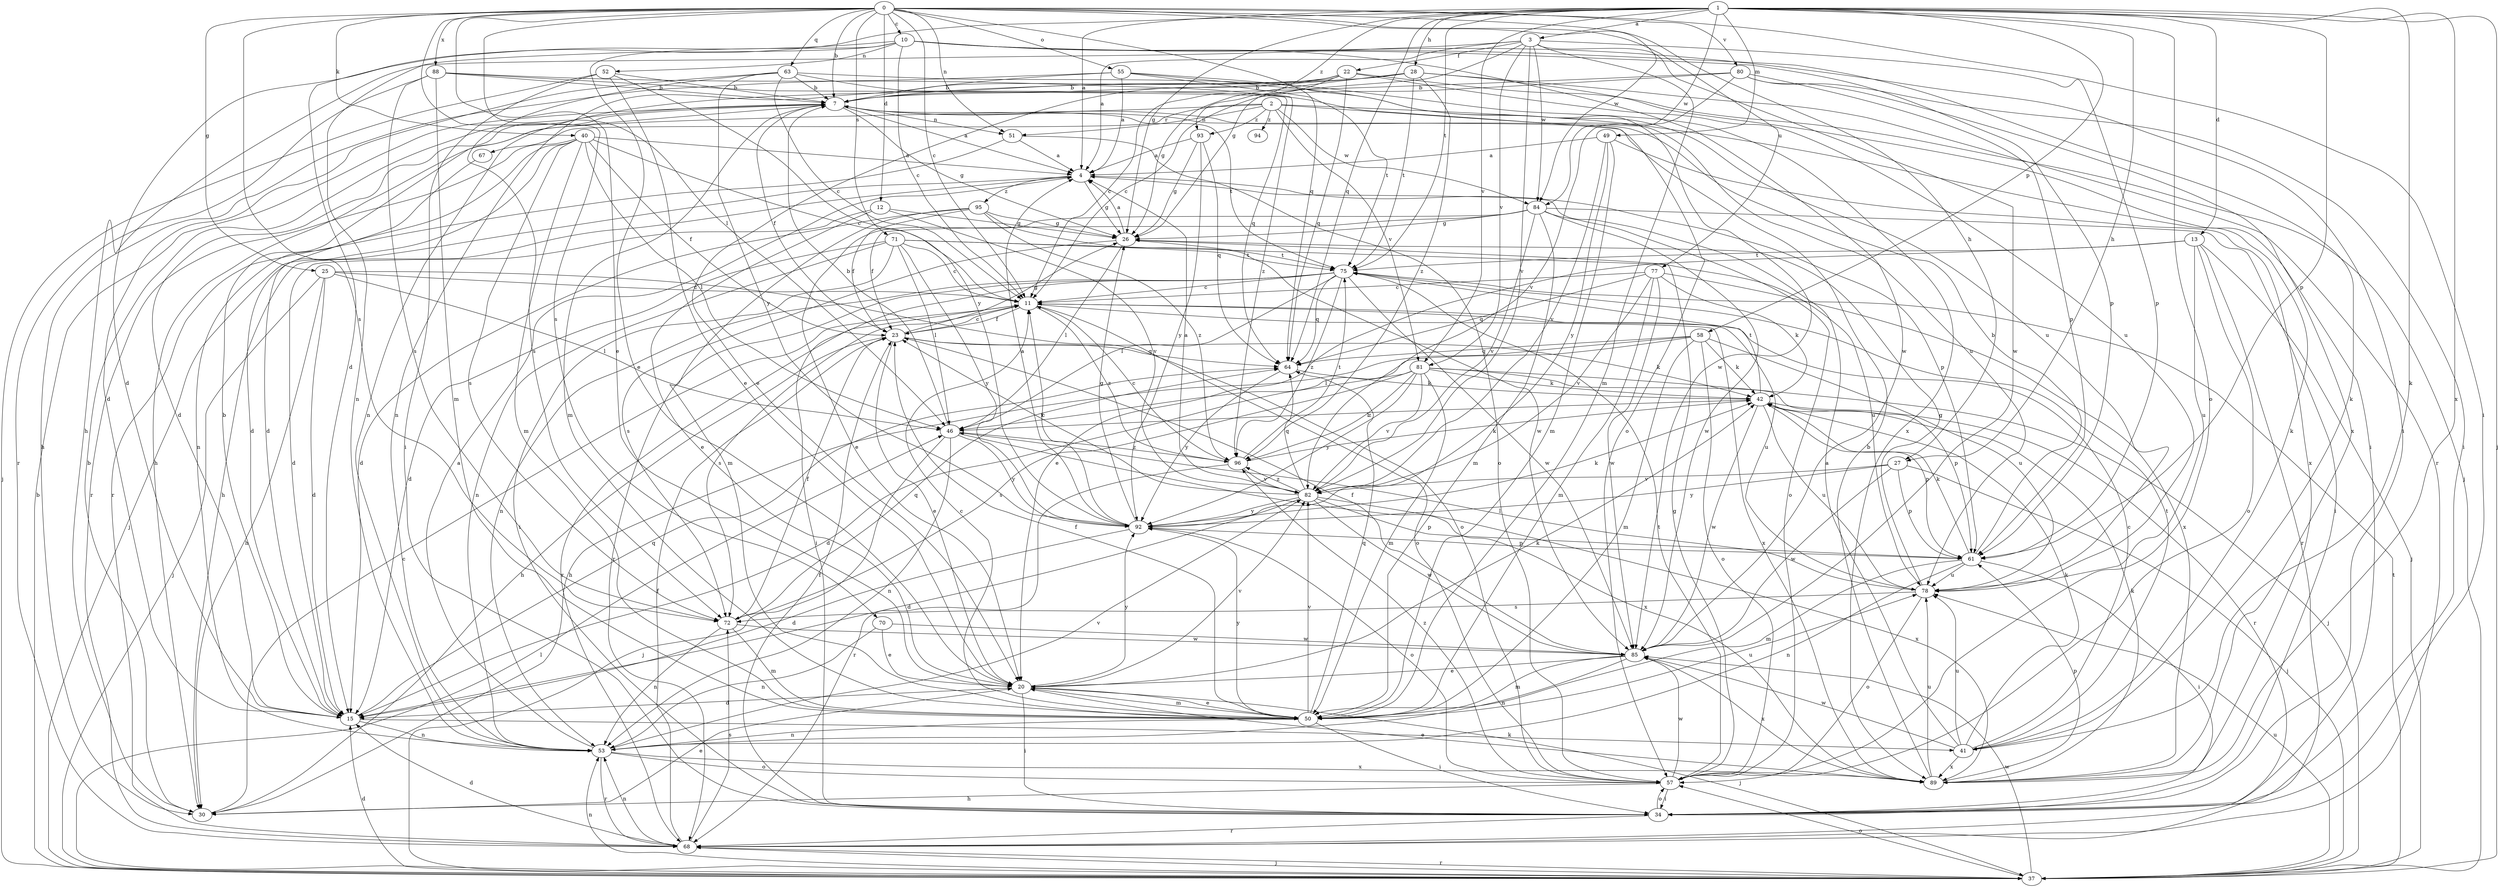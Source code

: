 strict digraph  {
0;
1;
2;
3;
4;
7;
10;
11;
12;
13;
15;
20;
22;
23;
25;
26;
27;
28;
30;
34;
37;
40;
41;
42;
46;
49;
50;
51;
52;
53;
55;
57;
58;
61;
63;
64;
67;
68;
70;
71;
72;
75;
77;
78;
80;
81;
82;
84;
85;
88;
89;
92;
93;
94;
95;
96;
0 -> 7  [label=b];
0 -> 10  [label=c];
0 -> 11  [label=c];
0 -> 12  [label=d];
0 -> 20  [label=e];
0 -> 25  [label=g];
0 -> 27  [label=h];
0 -> 34  [label=i];
0 -> 40  [label=k];
0 -> 46  [label=l];
0 -> 51  [label=n];
0 -> 55  [label=o];
0 -> 63  [label=q];
0 -> 64  [label=q];
0 -> 70  [label=s];
0 -> 71  [label=s];
0 -> 72  [label=s];
0 -> 77  [label=u];
0 -> 80  [label=v];
0 -> 84  [label=w];
0 -> 88  [label=x];
1 -> 3  [label=a];
1 -> 4  [label=a];
1 -> 13  [label=d];
1 -> 15  [label=d];
1 -> 26  [label=g];
1 -> 27  [label=h];
1 -> 28  [label=h];
1 -> 37  [label=j];
1 -> 41  [label=k];
1 -> 49  [label=m];
1 -> 57  [label=o];
1 -> 58  [label=p];
1 -> 61  [label=p];
1 -> 64  [label=q];
1 -> 75  [label=t];
1 -> 81  [label=v];
1 -> 84  [label=w];
1 -> 89  [label=x];
1 -> 93  [label=z];
2 -> 30  [label=h];
2 -> 41  [label=k];
2 -> 51  [label=n];
2 -> 67  [label=r];
2 -> 78  [label=u];
2 -> 81  [label=v];
2 -> 84  [label=w];
2 -> 93  [label=z];
2 -> 94  [label=z];
3 -> 4  [label=a];
3 -> 22  [label=f];
3 -> 26  [label=g];
3 -> 30  [label=h];
3 -> 50  [label=m];
3 -> 61  [label=p];
3 -> 81  [label=v];
3 -> 82  [label=v];
3 -> 84  [label=w];
3 -> 85  [label=w];
4 -> 26  [label=g];
4 -> 30  [label=h];
4 -> 37  [label=j];
4 -> 61  [label=p];
4 -> 95  [label=z];
7 -> 4  [label=a];
7 -> 15  [label=d];
7 -> 23  [label=f];
7 -> 26  [label=g];
7 -> 50  [label=m];
7 -> 51  [label=n];
7 -> 75  [label=t];
10 -> 11  [label=c];
10 -> 15  [label=d];
10 -> 20  [label=e];
10 -> 34  [label=i];
10 -> 41  [label=k];
10 -> 52  [label=n];
10 -> 53  [label=n];
10 -> 61  [label=p];
10 -> 85  [label=w];
11 -> 23  [label=f];
11 -> 57  [label=o];
11 -> 68  [label=r];
11 -> 72  [label=s];
11 -> 78  [label=u];
11 -> 89  [label=x];
11 -> 96  [label=z];
12 -> 15  [label=d];
12 -> 20  [label=e];
12 -> 26  [label=g];
12 -> 82  [label=v];
13 -> 20  [label=e];
13 -> 37  [label=j];
13 -> 57  [label=o];
13 -> 68  [label=r];
13 -> 75  [label=t];
13 -> 78  [label=u];
15 -> 7  [label=b];
15 -> 41  [label=k];
15 -> 53  [label=n];
15 -> 64  [label=q];
20 -> 15  [label=d];
20 -> 34  [label=i];
20 -> 37  [label=j];
20 -> 42  [label=k];
20 -> 50  [label=m];
20 -> 82  [label=v];
20 -> 92  [label=y];
22 -> 7  [label=b];
22 -> 11  [label=c];
22 -> 20  [label=e];
22 -> 37  [label=j];
22 -> 53  [label=n];
22 -> 64  [label=q];
22 -> 78  [label=u];
23 -> 11  [label=c];
23 -> 20  [label=e];
23 -> 26  [label=g];
23 -> 30  [label=h];
23 -> 42  [label=k];
23 -> 64  [label=q];
25 -> 11  [label=c];
25 -> 15  [label=d];
25 -> 30  [label=h];
25 -> 37  [label=j];
25 -> 46  [label=l];
25 -> 57  [label=o];
26 -> 4  [label=a];
26 -> 46  [label=l];
26 -> 72  [label=s];
26 -> 75  [label=t];
27 -> 37  [label=j];
27 -> 61  [label=p];
27 -> 82  [label=v];
27 -> 85  [label=w];
27 -> 92  [label=y];
28 -> 7  [label=b];
28 -> 26  [label=g];
28 -> 34  [label=i];
28 -> 53  [label=n];
28 -> 68  [label=r];
28 -> 75  [label=t];
28 -> 96  [label=z];
30 -> 7  [label=b];
30 -> 11  [label=c];
30 -> 20  [label=e];
34 -> 23  [label=f];
34 -> 57  [label=o];
34 -> 68  [label=r];
37 -> 7  [label=b];
37 -> 15  [label=d];
37 -> 46  [label=l];
37 -> 53  [label=n];
37 -> 57  [label=o];
37 -> 68  [label=r];
37 -> 75  [label=t];
37 -> 78  [label=u];
37 -> 85  [label=w];
40 -> 4  [label=a];
40 -> 11  [label=c];
40 -> 15  [label=d];
40 -> 23  [label=f];
40 -> 46  [label=l];
40 -> 50  [label=m];
40 -> 53  [label=n];
40 -> 68  [label=r];
40 -> 72  [label=s];
41 -> 4  [label=a];
41 -> 11  [label=c];
41 -> 42  [label=k];
41 -> 75  [label=t];
41 -> 78  [label=u];
41 -> 85  [label=w];
41 -> 89  [label=x];
42 -> 46  [label=l];
42 -> 61  [label=p];
42 -> 68  [label=r];
42 -> 75  [label=t];
42 -> 78  [label=u];
42 -> 85  [label=w];
46 -> 7  [label=b];
46 -> 37  [label=j];
46 -> 53  [label=n];
46 -> 89  [label=x];
46 -> 92  [label=y];
46 -> 96  [label=z];
49 -> 4  [label=a];
49 -> 50  [label=m];
49 -> 82  [label=v];
49 -> 89  [label=x];
49 -> 92  [label=y];
50 -> 11  [label=c];
50 -> 20  [label=e];
50 -> 23  [label=f];
50 -> 34  [label=i];
50 -> 53  [label=n];
50 -> 64  [label=q];
50 -> 78  [label=u];
50 -> 82  [label=v];
50 -> 92  [label=y];
51 -> 4  [label=a];
51 -> 57  [label=o];
51 -> 68  [label=r];
52 -> 7  [label=b];
52 -> 20  [label=e];
52 -> 34  [label=i];
52 -> 37  [label=j];
52 -> 92  [label=y];
53 -> 4  [label=a];
53 -> 57  [label=o];
53 -> 68  [label=r];
53 -> 82  [label=v];
53 -> 89  [label=x];
55 -> 4  [label=a];
55 -> 7  [label=b];
55 -> 30  [label=h];
55 -> 75  [label=t];
55 -> 85  [label=w];
55 -> 89  [label=x];
57 -> 26  [label=g];
57 -> 30  [label=h];
57 -> 34  [label=i];
57 -> 75  [label=t];
57 -> 85  [label=w];
57 -> 96  [label=z];
58 -> 30  [label=h];
58 -> 42  [label=k];
58 -> 46  [label=l];
58 -> 50  [label=m];
58 -> 57  [label=o];
58 -> 64  [label=q];
58 -> 78  [label=u];
61 -> 7  [label=b];
61 -> 34  [label=i];
61 -> 42  [label=k];
61 -> 50  [label=m];
61 -> 53  [label=n];
61 -> 78  [label=u];
63 -> 7  [label=b];
63 -> 11  [label=c];
63 -> 15  [label=d];
63 -> 72  [label=s];
63 -> 78  [label=u];
63 -> 92  [label=y];
63 -> 96  [label=z];
64 -> 42  [label=k];
64 -> 92  [label=y];
67 -> 15  [label=d];
68 -> 15  [label=d];
68 -> 23  [label=f];
68 -> 37  [label=j];
68 -> 53  [label=n];
68 -> 72  [label=s];
70 -> 20  [label=e];
70 -> 53  [label=n];
70 -> 85  [label=w];
71 -> 11  [label=c];
71 -> 15  [label=d];
71 -> 34  [label=i];
71 -> 46  [label=l];
71 -> 53  [label=n];
71 -> 75  [label=t];
71 -> 78  [label=u];
71 -> 92  [label=y];
72 -> 23  [label=f];
72 -> 50  [label=m];
72 -> 53  [label=n];
72 -> 64  [label=q];
72 -> 85  [label=w];
75 -> 11  [label=c];
75 -> 34  [label=i];
75 -> 46  [label=l];
75 -> 53  [label=n];
75 -> 64  [label=q];
75 -> 68  [label=r];
75 -> 85  [label=w];
75 -> 96  [label=z];
77 -> 11  [label=c];
77 -> 42  [label=k];
77 -> 50  [label=m];
77 -> 64  [label=q];
77 -> 82  [label=v];
77 -> 85  [label=w];
77 -> 89  [label=x];
78 -> 26  [label=g];
78 -> 46  [label=l];
78 -> 57  [label=o];
78 -> 72  [label=s];
80 -> 7  [label=b];
80 -> 11  [label=c];
80 -> 34  [label=i];
80 -> 61  [label=p];
80 -> 82  [label=v];
80 -> 89  [label=x];
81 -> 15  [label=d];
81 -> 37  [label=j];
81 -> 42  [label=k];
81 -> 50  [label=m];
81 -> 61  [label=p];
81 -> 72  [label=s];
81 -> 82  [label=v];
81 -> 92  [label=y];
81 -> 96  [label=z];
82 -> 4  [label=a];
82 -> 15  [label=d];
82 -> 23  [label=f];
82 -> 61  [label=p];
82 -> 64  [label=q];
82 -> 85  [label=w];
82 -> 89  [label=x];
82 -> 92  [label=y];
82 -> 96  [label=z];
84 -> 20  [label=e];
84 -> 23  [label=f];
84 -> 26  [label=g];
84 -> 34  [label=i];
84 -> 50  [label=m];
84 -> 57  [label=o];
84 -> 82  [label=v];
84 -> 85  [label=w];
85 -> 20  [label=e];
85 -> 23  [label=f];
85 -> 50  [label=m];
85 -> 53  [label=n];
85 -> 89  [label=x];
88 -> 7  [label=b];
88 -> 50  [label=m];
88 -> 57  [label=o];
88 -> 64  [label=q];
88 -> 68  [label=r];
88 -> 72  [label=s];
89 -> 7  [label=b];
89 -> 20  [label=e];
89 -> 42  [label=k];
89 -> 61  [label=p];
89 -> 78  [label=u];
92 -> 4  [label=a];
92 -> 11  [label=c];
92 -> 15  [label=d];
92 -> 26  [label=g];
92 -> 42  [label=k];
92 -> 57  [label=o];
92 -> 61  [label=p];
93 -> 4  [label=a];
93 -> 26  [label=g];
93 -> 64  [label=q];
93 -> 92  [label=y];
95 -> 15  [label=d];
95 -> 23  [label=f];
95 -> 26  [label=g];
95 -> 50  [label=m];
95 -> 85  [label=w];
95 -> 96  [label=z];
96 -> 11  [label=c];
96 -> 42  [label=k];
96 -> 68  [label=r];
96 -> 75  [label=t];
96 -> 82  [label=v];
}
